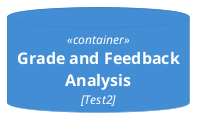 @startuml GradeAnalysis
!include <C4/C4_Container>
    ContainerDb(gradeAnalysisDBAlias, "Grade and Feedback Analysis", "Test2", "")
@enduml